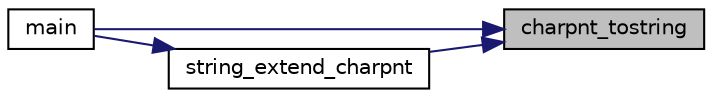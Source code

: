 digraph "charpnt_tostring"
{
 // INTERACTIVE_SVG=YES
 // LATEX_PDF_SIZE
  edge [fontname="Helvetica",fontsize="10",labelfontname="Helvetica",labelfontsize="10"];
  node [fontname="Helvetica",fontsize="10",shape=record];
  rankdir="RL";
  Node21 [label="charpnt_tostring",height=0.2,width=0.4,color="black", fillcolor="grey75", style="filled", fontcolor="black",tooltip=" "];
  Node21 -> Node22 [dir="back",color="midnightblue",fontsize="10",style="solid",fontname="Helvetica"];
  Node22 [label="main",height=0.2,width=0.4,color="black", fillcolor="white", style="filled",URL="$main_8c.html#ae66f6b31b5ad750f1fe042a706a4e3d4",tooltip=" "];
  Node21 -> Node23 [dir="back",color="midnightblue",fontsize="10",style="solid",fontname="Helvetica"];
  Node23 [label="string_extend_charpnt",height=0.2,width=0.4,color="black", fillcolor="white", style="filled",URL="$string_8h.html#a14a252f4a366a55e9ec801d5a5442187",tooltip=" "];
  Node23 -> Node22 [dir="back",color="midnightblue",fontsize="10",style="solid",fontname="Helvetica"];
}

